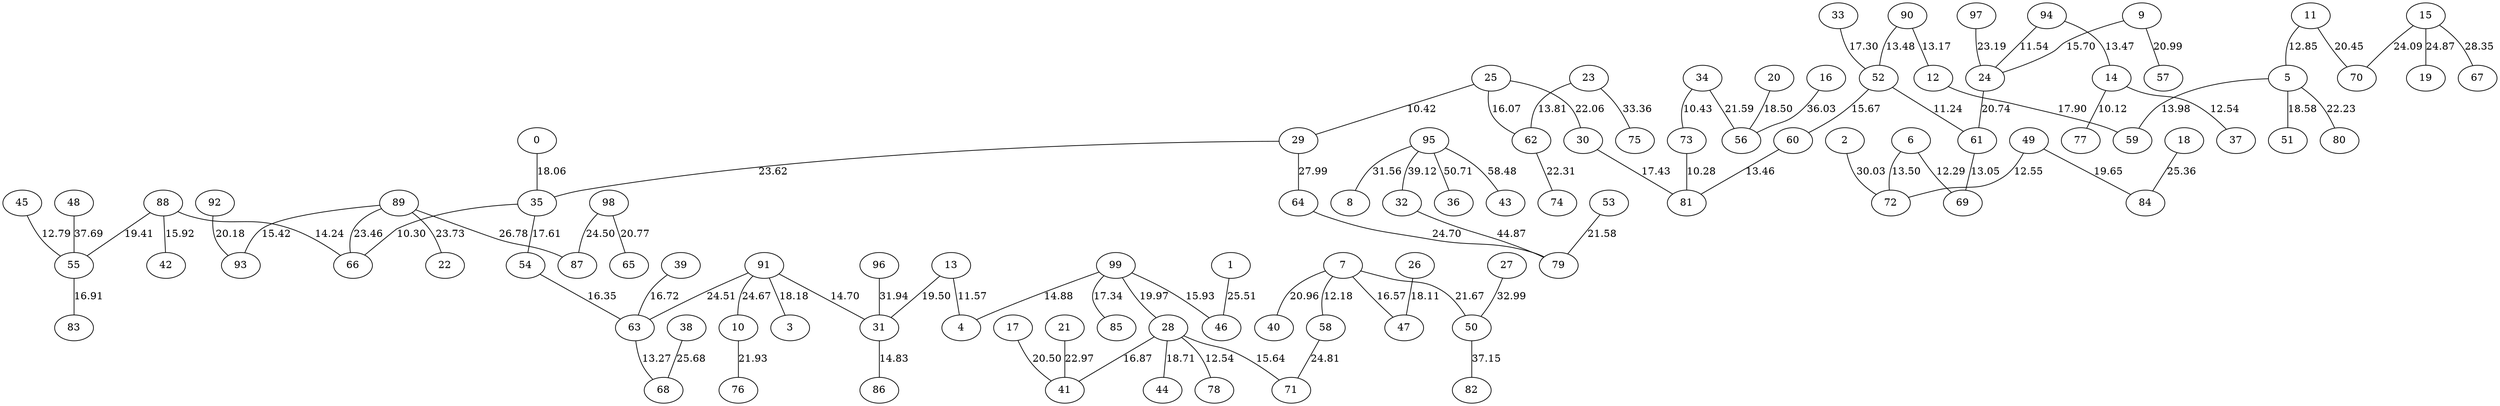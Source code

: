 graph G{
88--42 [label=15.92];
88--55 [label=19.41];
88--66 [label=14.24];
89--66 [label=23.46];
89--93 [label=15.42];
89--22 [label=23.73];
89--87 [label=26.78];
90--52 [label=13.48];
90--12 [label=13.17];
91--63 [label=24.51];
91--10 [label=24.67];
91--3 [label=18.18];
91--31 [label=14.70];
92--93 [label=20.18];
94--24 [label=11.54];
94--14 [label=13.47];
95--32 [label=39.12];
95--8 [label=31.56];
95--36 [label=50.71];
95--43 [label=58.48];
96--31 [label=31.94];
97--24 [label=23.19];
10--76 [label=21.93];
98--87 [label=24.50];
98--65 [label=20.77];
11--5 [label=12.85];
11--70 [label=20.45];
99--4 [label=14.88];
99--28 [label=19.97];
99--46 [label=15.93];
99--85 [label=17.34];
12--59 [label=17.90];
13--31 [label=19.50];
13--4 [label=11.57];
14--37 [label=12.54];
14--77 [label=10.12];
15--70 [label=24.09];
15--19 [label=24.87];
15--67 [label=28.35];
16--56 [label=36.03];
17--41 [label=20.50];
18--84 [label=25.36];
0--35 [label=18.06];
1--46 [label=25.51];
2--72 [label=30.03];
5--59 [label=13.98];
5--51 [label=18.58];
5--80 [label=22.23];
6--69 [label=12.29];
6--72 [label=13.50];
7--58 [label=12.18];
7--40 [label=20.96];
7--47 [label=16.57];
7--50 [label=21.67];
9--24 [label=15.70];
9--57 [label=20.99];
20--56 [label=18.50];
21--41 [label=22.97];
23--62 [label=13.81];
23--75 [label=33.36];
24--61 [label=20.74];
25--29 [label=10.42];
25--30 [label=22.06];
25--62 [label=16.07];
26--47 [label=18.11];
27--50 [label=32.99];
28--41 [label=16.87];
28--44 [label=18.71];
28--71 [label=15.64];
28--78 [label=12.54];
29--35 [label=23.62];
29--64 [label=27.99];
30--81 [label=17.43];
31--86 [label=14.83];
32--79 [label=44.87];
33--52 [label=17.30];
34--73 [label=10.43];
34--56 [label=21.59];
35--66 [label=10.30];
35--54 [label=17.61];
38--68 [label=25.68];
39--63 [label=16.72];
45--55 [label=12.79];
48--55 [label=37.69];
49--72 [label=12.55];
49--84 [label=19.65];
50--82 [label=37.15];
52--60 [label=15.67];
52--61 [label=11.24];
53--79 [label=21.58];
54--63 [label=16.35];
55--83 [label=16.91];
58--71 [label=24.81];
60--81 [label=13.46];
61--69 [label=13.05];
62--74 [label=22.31];
63--68 [label=13.27];
64--79 [label=24.70];
73--81 [label=10.28];
}
